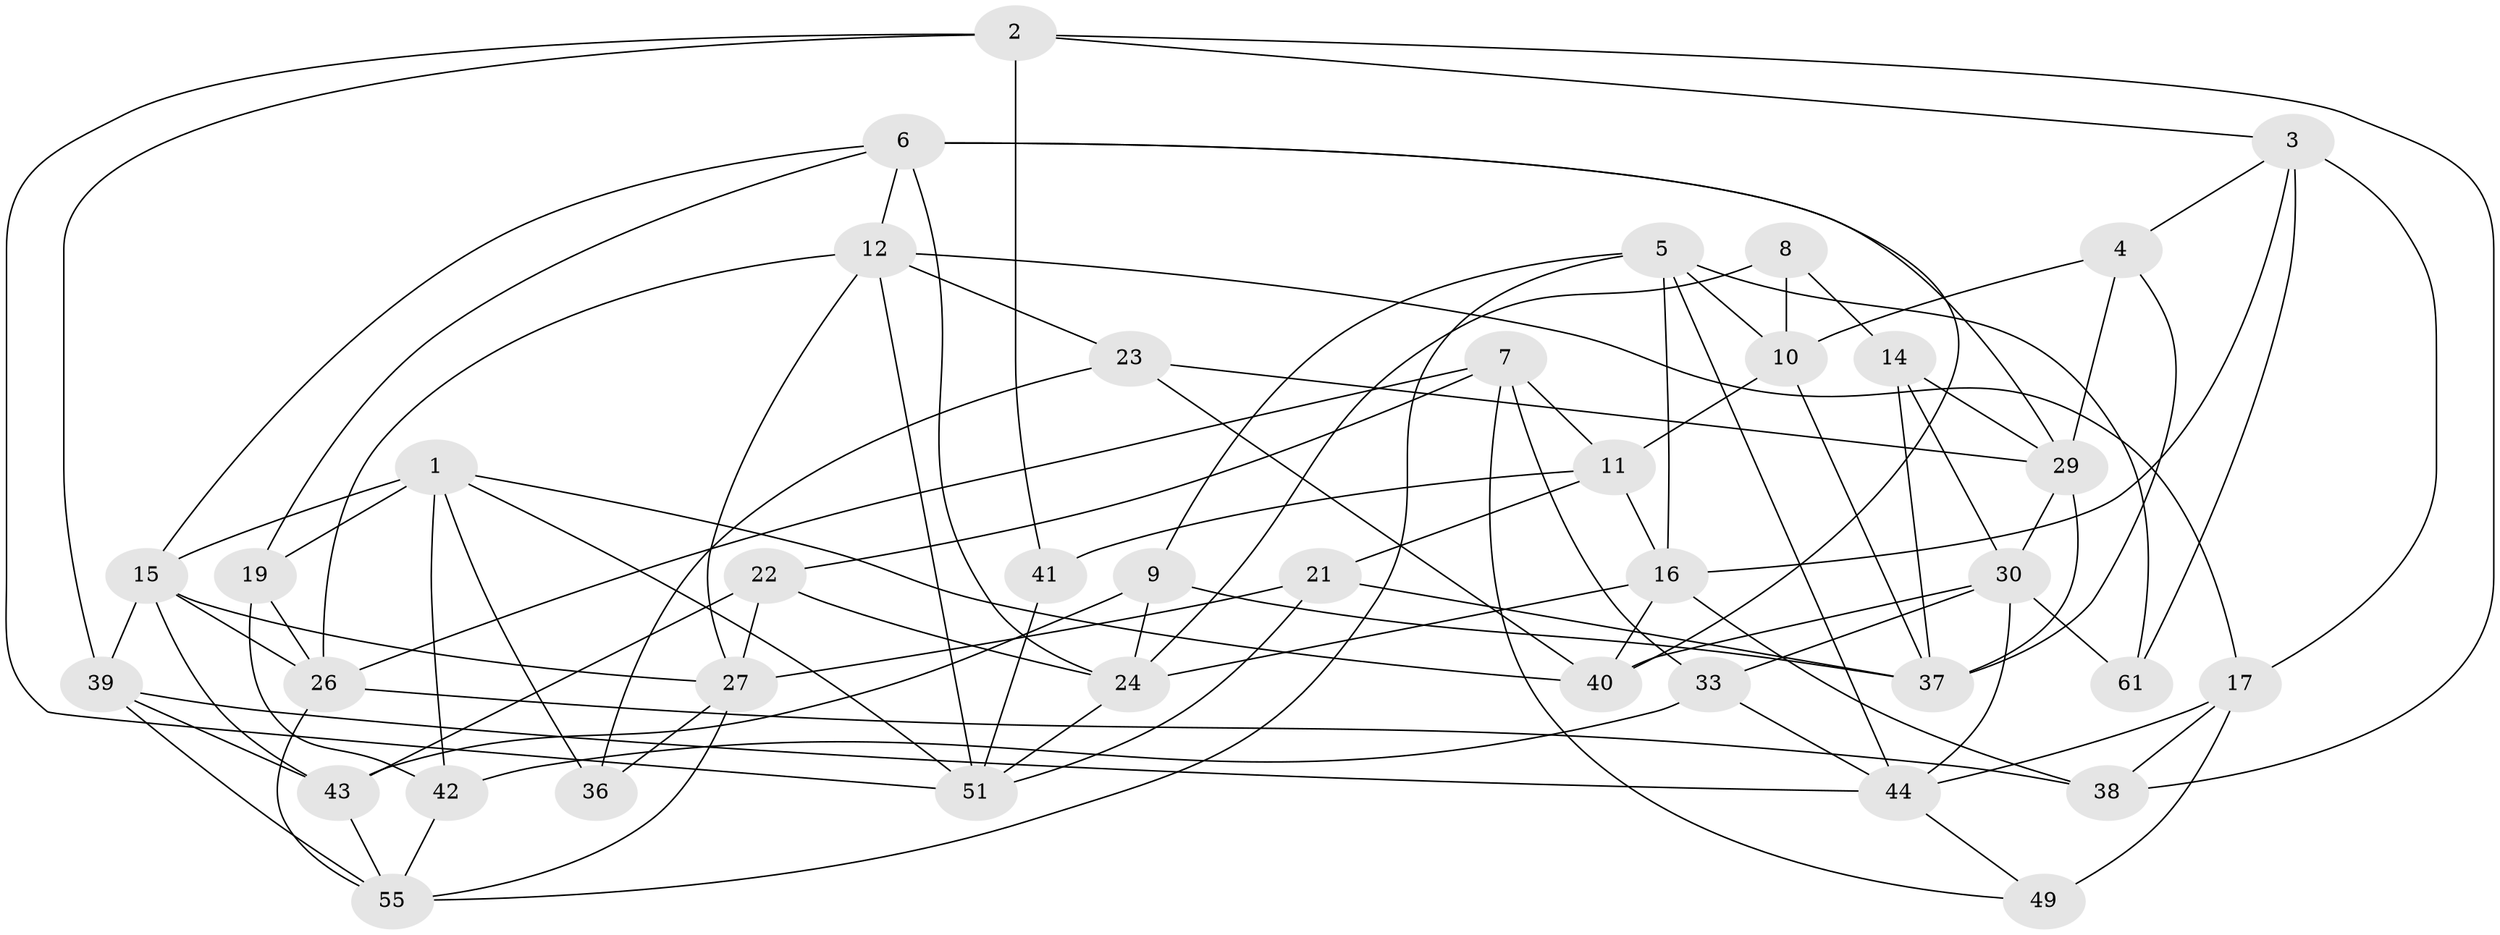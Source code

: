 // original degree distribution, {4: 1.0}
// Generated by graph-tools (version 1.1) at 2025/42/03/06/25 10:42:17]
// undirected, 39 vertices, 95 edges
graph export_dot {
graph [start="1"]
  node [color=gray90,style=filled];
  1 [super="+35"];
  2 [super="+59"];
  3 [super="+64"];
  4;
  5 [super="+45"];
  6 [super="+63"];
  7 [super="+13"];
  8;
  9;
  10 [super="+28"];
  11 [super="+48"];
  12 [super="+57"];
  14;
  15 [super="+20"];
  16 [super="+25"];
  17 [super="+18"];
  19;
  21;
  22;
  23 [super="+50"];
  24 [super="+58"];
  26 [super="+54"];
  27 [super="+34"];
  29 [super="+32"];
  30 [super="+31"];
  33;
  36;
  37 [super="+53"];
  38;
  39 [super="+62"];
  40 [super="+52"];
  41;
  42;
  43 [super="+46"];
  44 [super="+47"];
  49;
  51 [super="+60"];
  55 [super="+56"];
  61;
  1 -- 36;
  1 -- 40;
  1 -- 42;
  1 -- 19;
  1 -- 51;
  1 -- 15;
  2 -- 51;
  2 -- 38;
  2 -- 41 [weight=2];
  2 -- 3;
  2 -- 39;
  3 -- 61 [weight=2];
  3 -- 16;
  3 -- 17;
  3 -- 4;
  4 -- 29;
  4 -- 10;
  4 -- 37;
  5 -- 55;
  5 -- 9;
  5 -- 10;
  5 -- 16;
  5 -- 61;
  5 -- 44;
  6 -- 12;
  6 -- 15;
  6 -- 24;
  6 -- 40;
  6 -- 19;
  6 -- 29;
  7 -- 49;
  7 -- 11 [weight=2];
  7 -- 22;
  7 -- 33;
  7 -- 26;
  8 -- 10 [weight=2];
  8 -- 24;
  8 -- 14;
  9 -- 43;
  9 -- 37;
  9 -- 24;
  10 -- 37;
  10 -- 11;
  11 -- 41;
  11 -- 16;
  11 -- 21;
  12 -- 51;
  12 -- 26;
  12 -- 17;
  12 -- 27;
  12 -- 23;
  14 -- 37;
  14 -- 29;
  14 -- 30;
  15 -- 26;
  15 -- 27;
  15 -- 43;
  15 -- 39;
  16 -- 38;
  16 -- 24;
  16 -- 40;
  17 -- 49 [weight=2];
  17 -- 44;
  17 -- 38;
  19 -- 42;
  19 -- 26;
  21 -- 51;
  21 -- 27;
  21 -- 37;
  22 -- 24;
  22 -- 27;
  22 -- 43;
  23 -- 36 [weight=2];
  23 -- 40 [weight=2];
  23 -- 29;
  24 -- 51;
  26 -- 38;
  26 -- 55;
  27 -- 36;
  27 -- 55;
  29 -- 30;
  29 -- 37;
  30 -- 44;
  30 -- 40;
  30 -- 33;
  30 -- 61;
  33 -- 44;
  33 -- 42;
  39 -- 55;
  39 -- 43 [weight=2];
  39 -- 44;
  41 -- 51;
  42 -- 55;
  43 -- 55;
  44 -- 49;
}
